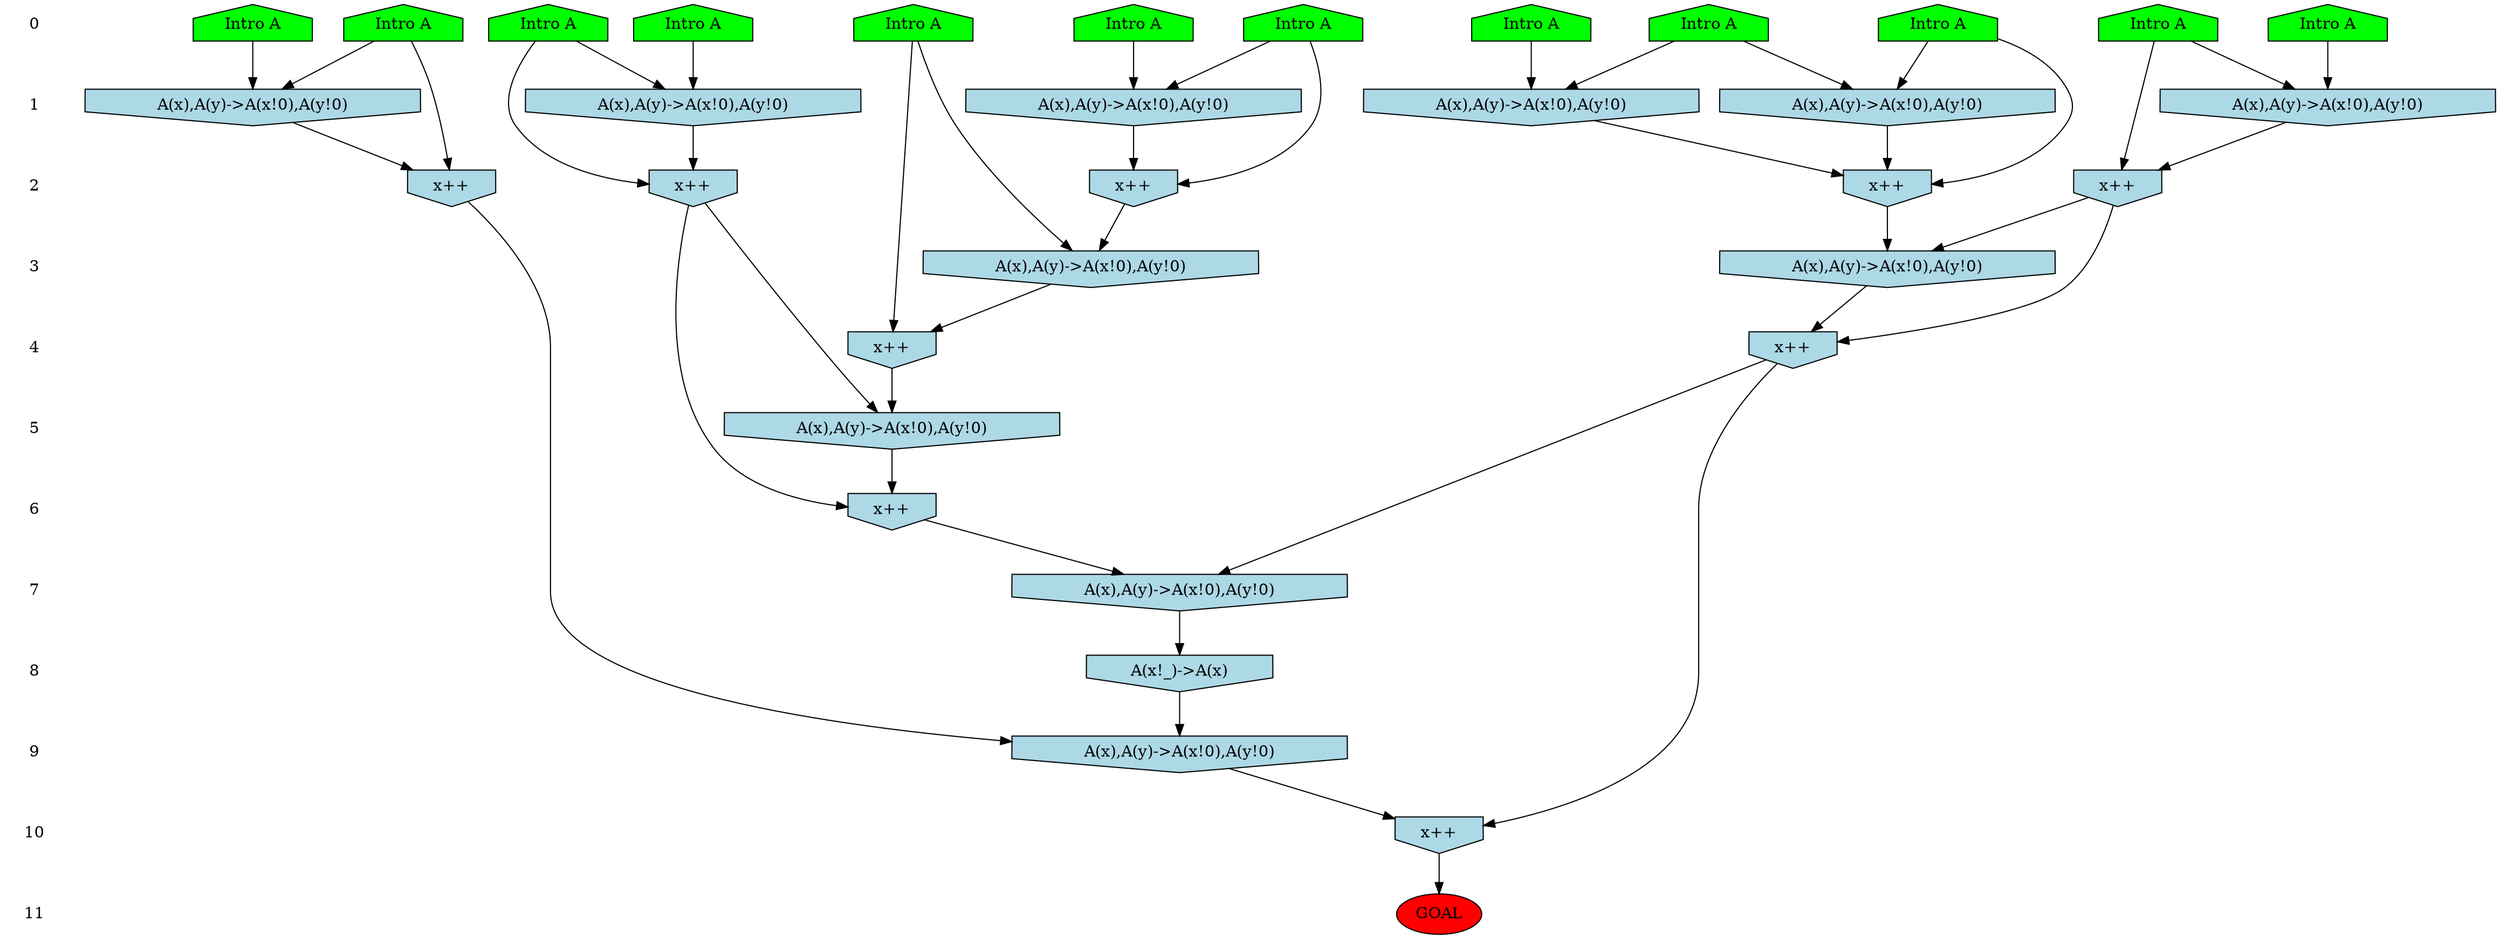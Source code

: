 /* Compression of 1 causal flows obtained in average at 2.306882E+00 t.u */
/* Compressed causal flows were: [669] */
digraph G{
 ranksep=.5 ; 
{ rank = same ; "0" [shape=plaintext] ; node_1 [label ="Intro A", shape=house, style=filled, fillcolor=green] ;
node_2 [label ="Intro A", shape=house, style=filled, fillcolor=green] ;
node_3 [label ="Intro A", shape=house, style=filled, fillcolor=green] ;
node_4 [label ="Intro A", shape=house, style=filled, fillcolor=green] ;
node_5 [label ="Intro A", shape=house, style=filled, fillcolor=green] ;
node_6 [label ="Intro A", shape=house, style=filled, fillcolor=green] ;
node_7 [label ="Intro A", shape=house, style=filled, fillcolor=green] ;
node_8 [label ="Intro A", shape=house, style=filled, fillcolor=green] ;
node_9 [label ="Intro A", shape=house, style=filled, fillcolor=green] ;
node_10 [label ="Intro A", shape=house, style=filled, fillcolor=green] ;
node_11 [label ="Intro A", shape=house, style=filled, fillcolor=green] ;
node_12 [label ="Intro A", shape=house, style=filled, fillcolor=green] ;
}
{ rank = same ; "1" [shape=plaintext] ; node_13 [label="A(x),A(y)->A(x!0),A(y!0)", shape=invhouse, style=filled, fillcolor = lightblue] ;
node_14 [label="A(x),A(y)->A(x!0),A(y!0)", shape=invhouse, style=filled, fillcolor = lightblue] ;
node_15 [label="A(x),A(y)->A(x!0),A(y!0)", shape=invhouse, style=filled, fillcolor = lightblue] ;
node_17 [label="A(x),A(y)->A(x!0),A(y!0)", shape=invhouse, style=filled, fillcolor = lightblue] ;
node_20 [label="A(x),A(y)->A(x!0),A(y!0)", shape=invhouse, style=filled, fillcolor = lightblue] ;
node_21 [label="A(x),A(y)->A(x!0),A(y!0)", shape=invhouse, style=filled, fillcolor = lightblue] ;
}
{ rank = same ; "2" [shape=plaintext] ; node_16 [label="x++", shape=invhouse, style=filled, fillcolor = lightblue] ;
node_18 [label="x++", shape=invhouse, style=filled, fillcolor = lightblue] ;
node_19 [label="x++", shape=invhouse, style=filled, fillcolor = lightblue] ;
node_24 [label="x++", shape=invhouse, style=filled, fillcolor = lightblue] ;
node_25 [label="x++", shape=invhouse, style=filled, fillcolor = lightblue] ;
}
{ rank = same ; "3" [shape=plaintext] ; node_22 [label="A(x),A(y)->A(x!0),A(y!0)", shape=invhouse, style=filled, fillcolor = lightblue] ;
node_26 [label="A(x),A(y)->A(x!0),A(y!0)", shape=invhouse, style=filled, fillcolor = lightblue] ;
}
{ rank = same ; "4" [shape=plaintext] ; node_23 [label="x++", shape=invhouse, style=filled, fillcolor = lightblue] ;
node_28 [label="x++", shape=invhouse, style=filled, fillcolor = lightblue] ;
}
{ rank = same ; "5" [shape=plaintext] ; node_27 [label="A(x),A(y)->A(x!0),A(y!0)", shape=invhouse, style=filled, fillcolor = lightblue] ;
}
{ rank = same ; "6" [shape=plaintext] ; node_29 [label="x++", shape=invhouse, style=filled, fillcolor = lightblue] ;
}
{ rank = same ; "7" [shape=plaintext] ; node_30 [label="A(x),A(y)->A(x!0),A(y!0)", shape=invhouse, style=filled, fillcolor = lightblue] ;
}
{ rank = same ; "8" [shape=plaintext] ; node_31 [label="A(x!_)->A(x)", shape=invhouse, style=filled, fillcolor = lightblue] ;
}
{ rank = same ; "9" [shape=plaintext] ; node_32 [label="A(x),A(y)->A(x!0),A(y!0)", shape=invhouse, style=filled, fillcolor = lightblue] ;
}
{ rank = same ; "10" [shape=plaintext] ; node_33 [label="x++", shape=invhouse, style=filled, fillcolor = lightblue] ;
}
{ rank = same ; "11" [shape=plaintext] ; node_34 [label ="GOAL", style=filled, fillcolor=red] ;
}
"0" -> "1" [style="invis"]; 
"1" -> "2" [style="invis"]; 
"2" -> "3" [style="invis"]; 
"3" -> "4" [style="invis"]; 
"4" -> "5" [style="invis"]; 
"5" -> "6" [style="invis"]; 
"6" -> "7" [style="invis"]; 
"7" -> "8" [style="invis"]; 
"8" -> "9" [style="invis"]; 
"9" -> "10" [style="invis"]; 
"10" -> "11" [style="invis"]; 
node_9 -> node_13
node_10 -> node_13
node_3 -> node_14
node_5 -> node_14
node_1 -> node_15
node_12 -> node_15
node_9 -> node_16
node_13 -> node_16
node_7 -> node_17
node_12 -> node_17
node_5 -> node_18
node_14 -> node_18
node_1 -> node_19
node_15 -> node_19
node_17 -> node_19
node_4 -> node_20
node_8 -> node_20
node_2 -> node_21
node_6 -> node_21
node_11 -> node_22
node_16 -> node_22
node_11 -> node_23
node_22 -> node_23
node_2 -> node_24
node_21 -> node_24
node_8 -> node_25
node_20 -> node_25
node_18 -> node_26
node_19 -> node_26
node_23 -> node_27
node_24 -> node_27
node_18 -> node_28
node_26 -> node_28
node_24 -> node_29
node_27 -> node_29
node_28 -> node_30
node_29 -> node_30
node_30 -> node_31
node_25 -> node_32
node_31 -> node_32
node_28 -> node_33
node_32 -> node_33
node_33 -> node_34
}
/*
 Dot generation time: 0.000000
*/